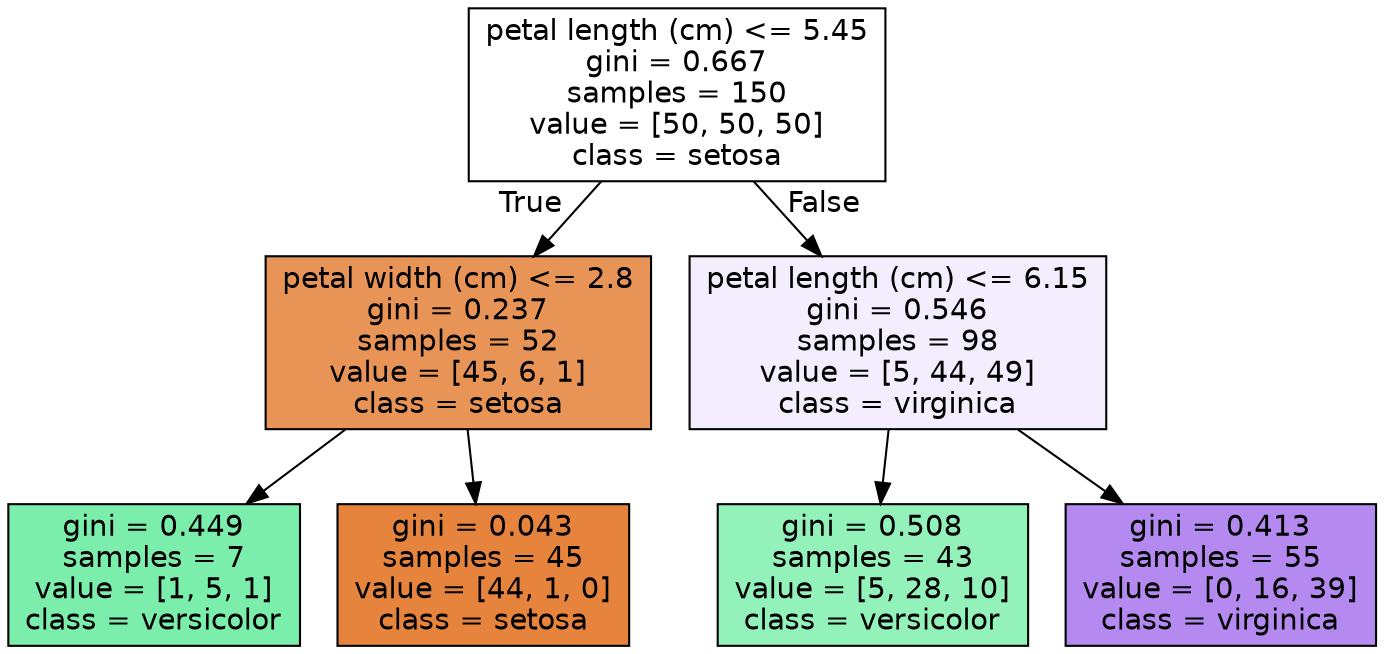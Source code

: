 digraph Tree {
node [shape=box, style="filled", color="black", fontname="helvetica"] ;
edge [fontname="helvetica"] ;
0 [label="petal length (cm) <= 5.45\ngini = 0.667\nsamples = 150\nvalue = [50, 50, 50]\nclass = setosa", fillcolor="#ffffff"] ;
1 [label="petal width (cm) <= 2.8\ngini = 0.237\nsamples = 52\nvalue = [45, 6, 1]\nclass = setosa", fillcolor="#e99457"] ;
0 -> 1 [labeldistance=2.5, labelangle=45, headlabel="True"] ;
2 [label="gini = 0.449\nsamples = 7\nvalue = [1, 5, 1]\nclass = versicolor", fillcolor="#7beeab"] ;
1 -> 2 ;
3 [label="gini = 0.043\nsamples = 45\nvalue = [44, 1, 0]\nclass = setosa", fillcolor="#e6843d"] ;
1 -> 3 ;
4 [label="petal length (cm) <= 6.15\ngini = 0.546\nsamples = 98\nvalue = [5, 44, 49]\nclass = virginica", fillcolor="#f3edfd"] ;
0 -> 4 [labeldistance=2.5, labelangle=-45, headlabel="False"] ;
5 [label="gini = 0.508\nsamples = 43\nvalue = [5, 28, 10]\nclass = versicolor", fillcolor="#93f1ba"] ;
4 -> 5 ;
6 [label="gini = 0.413\nsamples = 55\nvalue = [0, 16, 39]\nclass = virginica", fillcolor="#b58af0"] ;
4 -> 6 ;
}